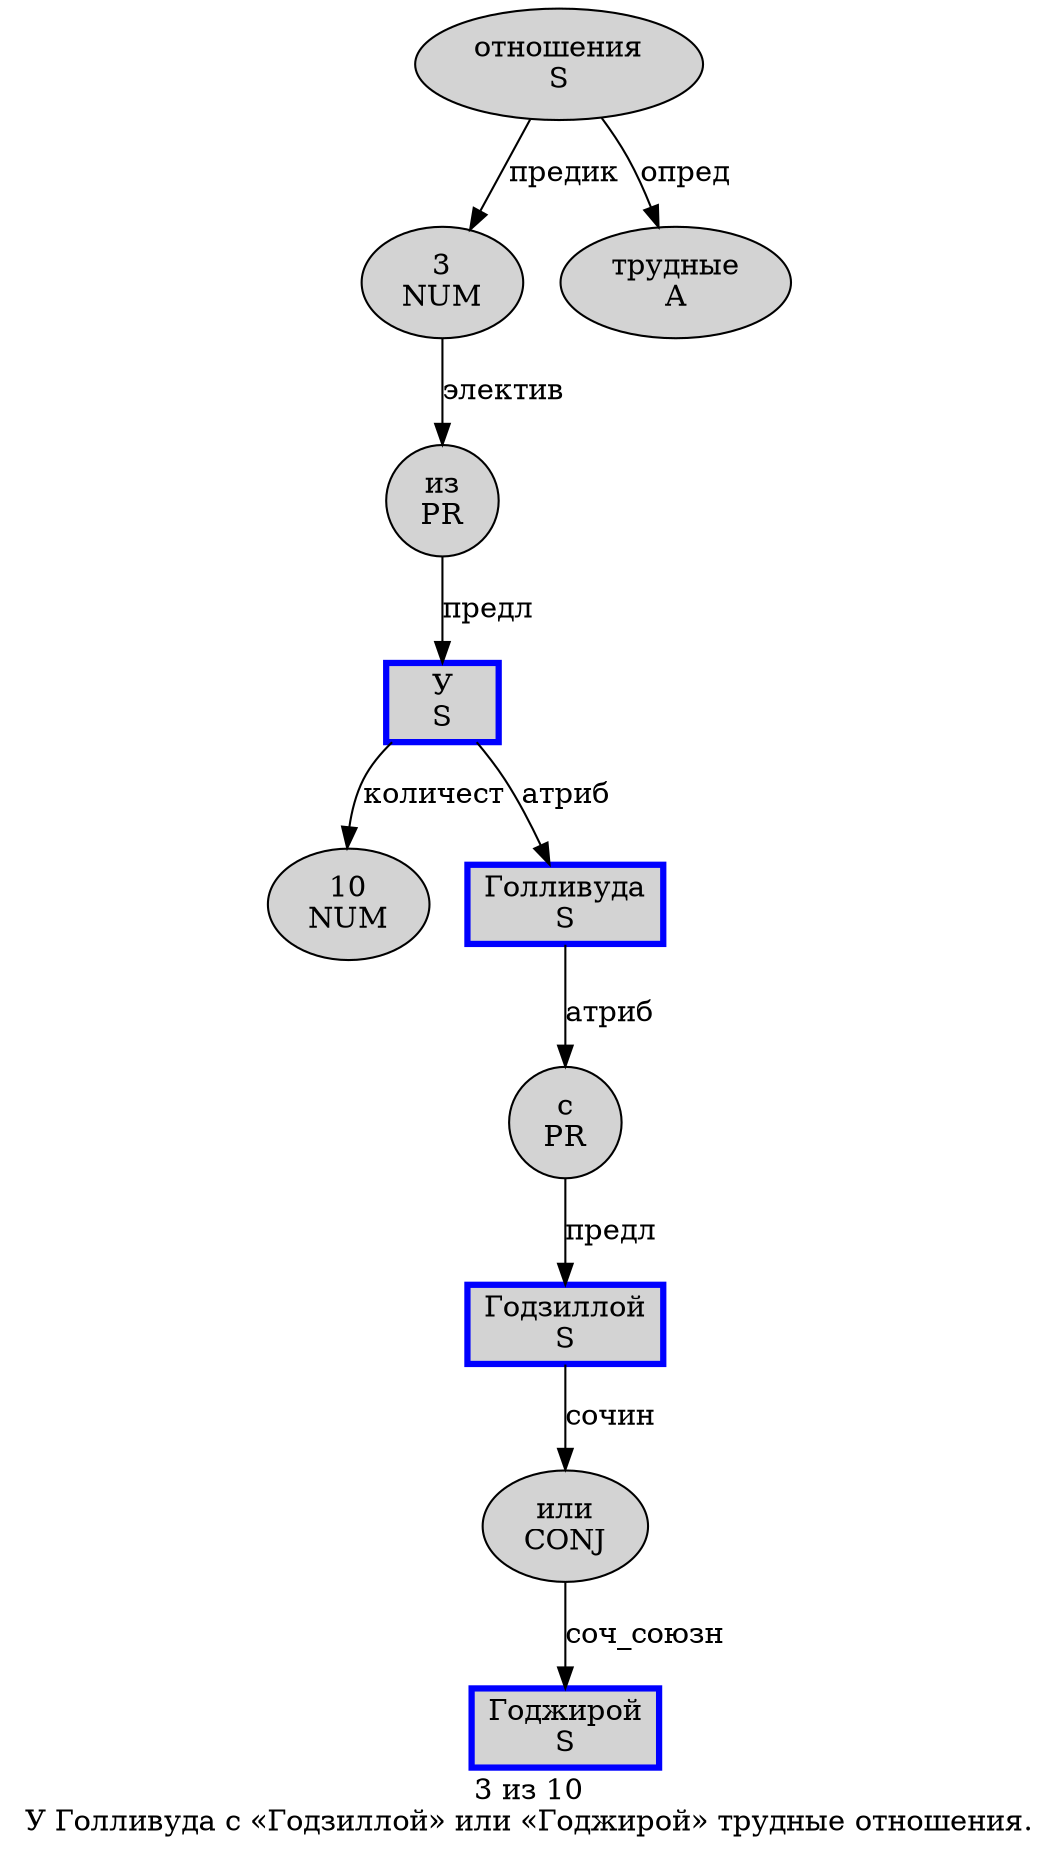 digraph SENTENCE_4550 {
	graph [label="3 из 10
У Голливуда с «Годзиллой» или «Годжирой» трудные отношения."]
	node [style=filled]
		0 [label="3
NUM" color="" fillcolor=lightgray penwidth=1 shape=ellipse]
		1 [label="из
PR" color="" fillcolor=lightgray penwidth=1 shape=ellipse]
		2 [label="10
NUM" color="" fillcolor=lightgray penwidth=1 shape=ellipse]
		3 [label="У
S" color=blue fillcolor=lightgray penwidth=3 shape=box]
		4 [label="Голливуда
S" color=blue fillcolor=lightgray penwidth=3 shape=box]
		5 [label="с
PR" color="" fillcolor=lightgray penwidth=1 shape=ellipse]
		7 [label="Годзиллой
S" color=blue fillcolor=lightgray penwidth=3 shape=box]
		9 [label="или
CONJ" color="" fillcolor=lightgray penwidth=1 shape=ellipse]
		11 [label="Годжирой
S" color=blue fillcolor=lightgray penwidth=3 shape=box]
		13 [label="трудные
A" color="" fillcolor=lightgray penwidth=1 shape=ellipse]
		14 [label="отношения
S" color="" fillcolor=lightgray penwidth=1 shape=ellipse]
			4 -> 5 [label="атриб"]
			0 -> 1 [label="электив"]
			1 -> 3 [label="предл"]
			3 -> 2 [label="количест"]
			3 -> 4 [label="атриб"]
			5 -> 7 [label="предл"]
			7 -> 9 [label="сочин"]
			9 -> 11 [label="соч_союзн"]
			14 -> 0 [label="предик"]
			14 -> 13 [label="опред"]
}